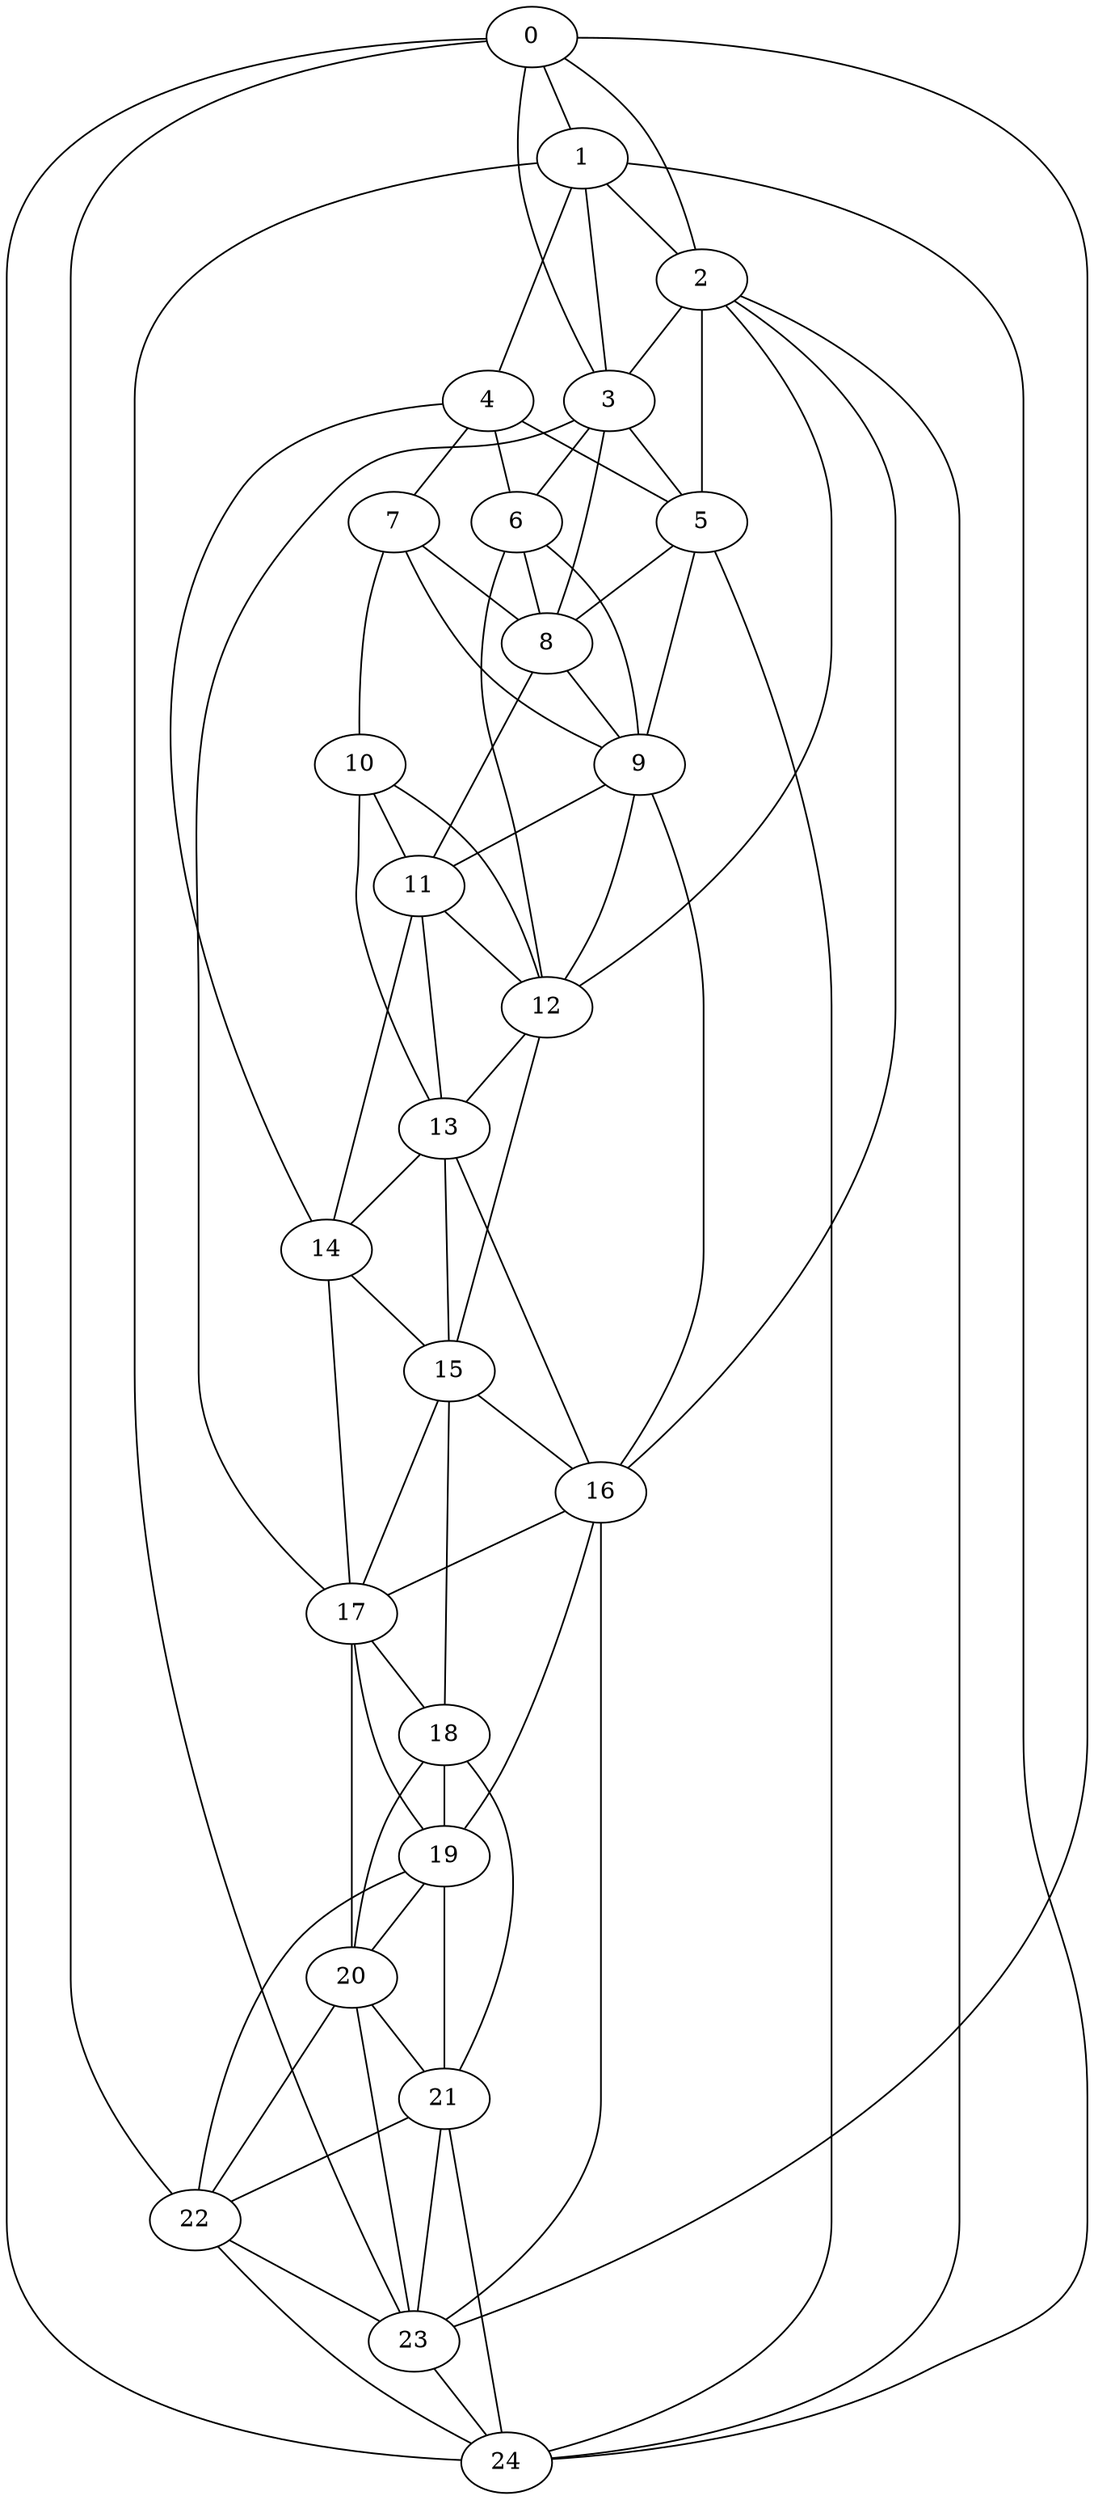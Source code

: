 strict graph "watts_strogatz_graph(25,6,0.1)" {
0;
1;
2;
3;
4;
5;
6;
7;
8;
9;
10;
11;
12;
13;
14;
15;
16;
17;
18;
19;
20;
21;
22;
23;
24;
0 -- 1  [is_available=True, prob="0.295931289772"];
0 -- 2  [is_available=True, prob="0.0042390066371"];
0 -- 3  [is_available=True, prob="0.188182729075"];
0 -- 22  [is_available=True, prob="1.0"];
0 -- 23  [is_available=True, prob="0.457422048476"];
0 -- 24  [is_available=True, prob="0.0833958585185"];
1 -- 2  [is_available=True, prob="0.785075082209"];
1 -- 3  [is_available=True, prob="1.0"];
1 -- 4  [is_available=True, prob="1.0"];
1 -- 23  [is_available=True, prob="0.184454608985"];
1 -- 24  [is_available=True, prob="1.0"];
2 -- 3  [is_available=True, prob="0.941775722498"];
2 -- 5  [is_available=True, prob="0.980769488516"];
2 -- 12  [is_available=True, prob="0.248317421522"];
2 -- 16  [is_available=True, prob="0.312299880765"];
2 -- 24  [is_available=True, prob="1.0"];
3 -- 5  [is_available=True, prob="0.584542602453"];
3 -- 6  [is_available=True, prob="0.633109201542"];
3 -- 8  [is_available=True, prob="0.817630355459"];
3 -- 17  [is_available=True, prob="0.596335854383"];
4 -- 5  [is_available=True, prob="0.0484272190505"];
4 -- 6  [is_available=True, prob="0.626672347289"];
4 -- 7  [is_available=True, prob="1.0"];
4 -- 14  [is_available=True, prob="0.518671968551"];
5 -- 8  [is_available=True, prob="0.130185227279"];
5 -- 9  [is_available=True, prob="0.0297833671573"];
5 -- 24  [is_available=True, prob="1.0"];
6 -- 8  [is_available=True, prob="0.258390080961"];
6 -- 9  [is_available=True, prob="0.0917414792887"];
6 -- 12  [is_available=True, prob="0.169740739409"];
7 -- 8  [is_available=True, prob="0.760808331297"];
7 -- 9  [is_available=True, prob="0.509178815137"];
7 -- 10  [is_available=True, prob="0.459909084321"];
8 -- 9  [is_available=True, prob="0.250150069963"];
8 -- 11  [is_available=True, prob="0.925933301817"];
9 -- 11  [is_available=True, prob="1.0"];
9 -- 12  [is_available=True, prob="0.539321897373"];
9 -- 16  [is_available=True, prob="0.181732280257"];
10 -- 11  [is_available=True, prob="0.87433698086"];
10 -- 12  [is_available=True, prob="0.0100471638963"];
10 -- 13  [is_available=True, prob="1.0"];
11 -- 12  [is_available=True, prob="0.730733293617"];
11 -- 13  [is_available=True, prob="0.773102783255"];
11 -- 14  [is_available=True, prob="1.0"];
12 -- 13  [is_available=True, prob="0.819555194448"];
12 -- 15  [is_available=True, prob="0.865674450357"];
13 -- 14  [is_available=True, prob="0.917857509086"];
13 -- 15  [is_available=True, prob="0.890554604251"];
13 -- 16  [is_available=True, prob="1.0"];
14 -- 15  [is_available=True, prob="0.812906303746"];
14 -- 17  [is_available=True, prob="0.130745568373"];
15 -- 16  [is_available=True, prob="0.986118309831"];
15 -- 17  [is_available=True, prob="0.52941367268"];
15 -- 18  [is_available=True, prob="0.761666065432"];
16 -- 17  [is_available=True, prob="0.179994747933"];
16 -- 19  [is_available=True, prob="0.24647800848"];
16 -- 23  [is_available=True, prob="1.0"];
17 -- 18  [is_available=True, prob="0.982757866629"];
17 -- 19  [is_available=True, prob="0.647248120383"];
17 -- 20  [is_available=True, prob="1.0"];
18 -- 19  [is_available=True, prob="0.986211932471"];
18 -- 20  [is_available=True, prob="1.0"];
18 -- 21  [is_available=True, prob="0.529290880801"];
19 -- 20  [is_available=True, prob="1.0"];
19 -- 21  [is_available=True, prob="1.0"];
19 -- 22  [is_available=True, prob="0.256802109925"];
20 -- 21  [is_available=True, prob="0.845184455074"];
20 -- 22  [is_available=True, prob="0.00475405243064"];
20 -- 23  [is_available=True, prob="0.955470016081"];
21 -- 22  [is_available=True, prob="1.0"];
21 -- 23  [is_available=True, prob="0.356225433006"];
21 -- 24  [is_available=True, prob="0.124437046032"];
22 -- 23  [is_available=True, prob="1.0"];
22 -- 24  [is_available=True, prob="1.0"];
23 -- 24  [is_available=True, prob="0.335743417284"];
}
